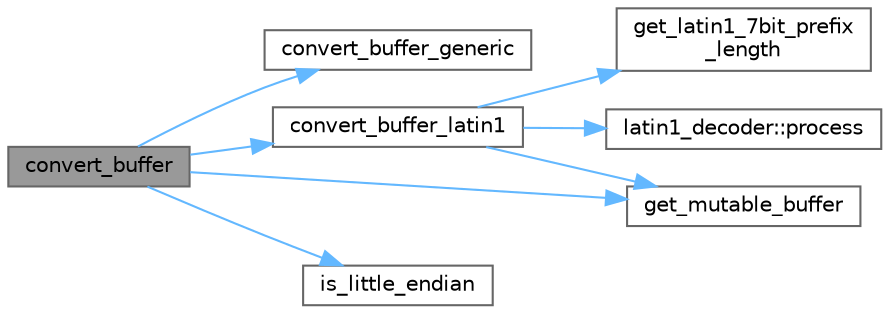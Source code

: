 digraph "convert_buffer"
{
 // INTERACTIVE_SVG=YES
 // LATEX_PDF_SIZE
  bgcolor="transparent";
  edge [fontname=Helvetica,fontsize=10,labelfontname=Helvetica,labelfontsize=10];
  node [fontname=Helvetica,fontsize=10,shape=box,height=0.2,width=0.4];
  rankdir="LR";
  Node1 [id="Node000001",label="convert_buffer",height=0.2,width=0.4,color="gray40", fillcolor="grey60", style="filled", fontcolor="black",tooltip=" "];
  Node1 -> Node2 [id="edge1_Node000001_Node000002",color="steelblue1",style="solid",tooltip=" "];
  Node2 [id="Node000002",label="convert_buffer_generic",height=0.2,width=0.4,color="grey40", fillcolor="white", style="filled",URL="$db/d20/pugixml_8cpp.html#a23b4972626f6fbf738ccb6ce4f719e27",tooltip=" "];
  Node1 -> Node3 [id="edge2_Node000001_Node000003",color="steelblue1",style="solid",tooltip=" "];
  Node3 [id="Node000003",label="convert_buffer_latin1",height=0.2,width=0.4,color="grey40", fillcolor="white", style="filled",URL="$db/d20/pugixml_8cpp.html#aab8dd109bccbb59a8a2c3f5b638cd16a",tooltip=" "];
  Node3 -> Node4 [id="edge3_Node000003_Node000004",color="steelblue1",style="solid",tooltip=" "];
  Node4 [id="Node000004",label="get_latin1_7bit_prefix\l_length",height=0.2,width=0.4,color="grey40", fillcolor="white", style="filled",URL="$db/d20/pugixml_8cpp.html#a0c28347bb885f60693b5d594cfc3dbd5",tooltip=" "];
  Node3 -> Node5 [id="edge4_Node000003_Node000005",color="steelblue1",style="solid",tooltip=" "];
  Node5 [id="Node000005",label="get_mutable_buffer",height=0.2,width=0.4,color="grey40", fillcolor="white", style="filled",URL="$db/d20/pugixml_8cpp.html#a23609126eff5820342411bf83b280225",tooltip=" "];
  Node3 -> Node6 [id="edge5_Node000003_Node000006",color="steelblue1",style="solid",tooltip=" "];
  Node6 [id="Node000006",label="latin1_decoder::process",height=0.2,width=0.4,color="grey40", fillcolor="white", style="filled",URL="$de/dcd/structlatin1__decoder.html#acf3e6f85693d539919dec3bfb9cee66f",tooltip=" "];
  Node1 -> Node5 [id="edge6_Node000001_Node000005",color="steelblue1",style="solid",tooltip=" "];
  Node1 -> Node7 [id="edge7_Node000001_Node000007",color="steelblue1",style="solid",tooltip=" "];
  Node7 [id="Node000007",label="is_little_endian",height=0.2,width=0.4,color="grey40", fillcolor="white", style="filled",URL="$db/d20/pugixml_8cpp.html#a282e2854710450f313ea03bb59a8f681",tooltip=" "];
}
